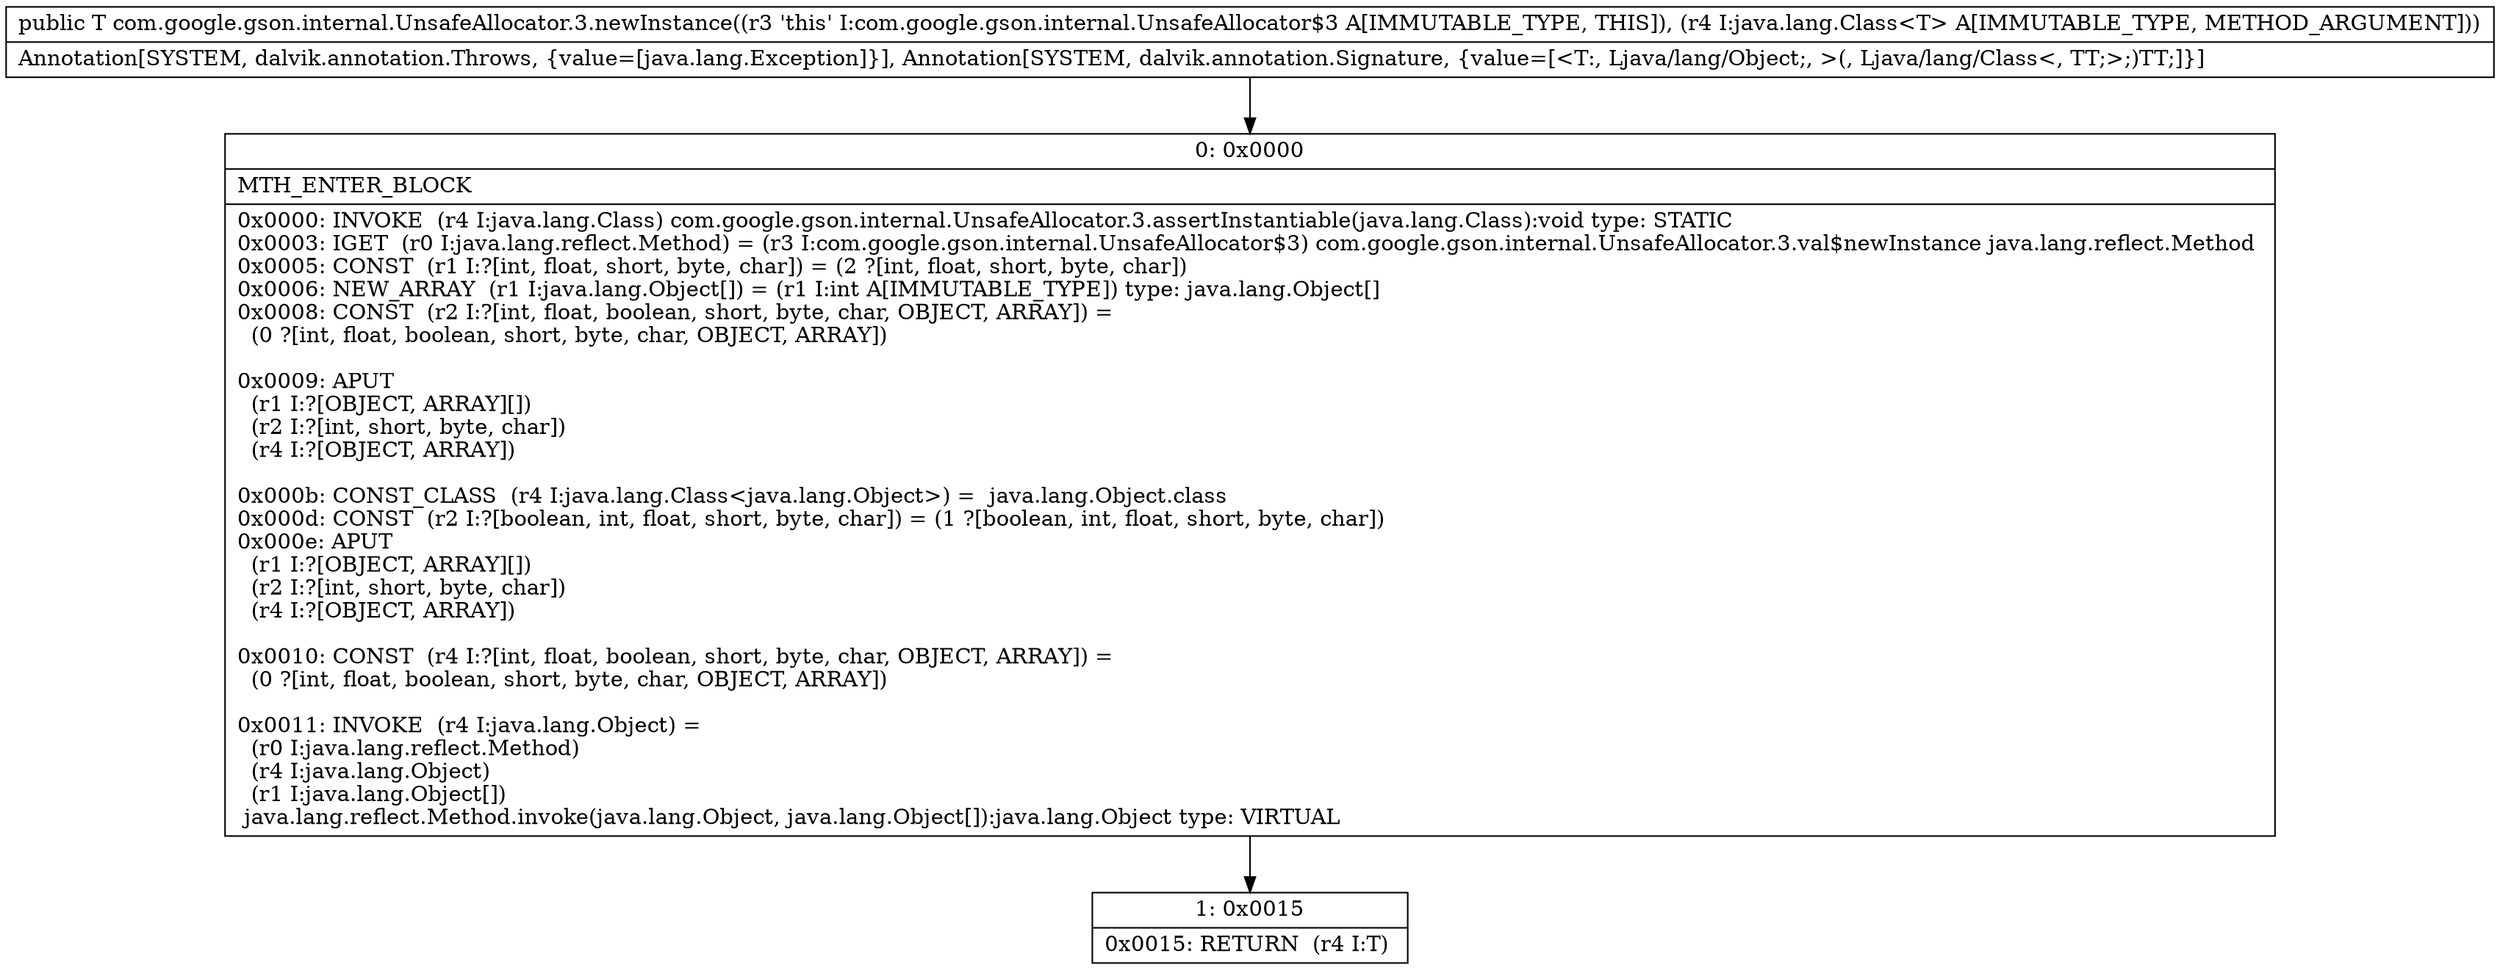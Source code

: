 digraph "CFG forcom.google.gson.internal.UnsafeAllocator.3.newInstance(Ljava\/lang\/Class;)Ljava\/lang\/Object;" {
Node_0 [shape=record,label="{0\:\ 0x0000|MTH_ENTER_BLOCK\l|0x0000: INVOKE  (r4 I:java.lang.Class) com.google.gson.internal.UnsafeAllocator.3.assertInstantiable(java.lang.Class):void type: STATIC \l0x0003: IGET  (r0 I:java.lang.reflect.Method) = (r3 I:com.google.gson.internal.UnsafeAllocator$3) com.google.gson.internal.UnsafeAllocator.3.val$newInstance java.lang.reflect.Method \l0x0005: CONST  (r1 I:?[int, float, short, byte, char]) = (2 ?[int, float, short, byte, char]) \l0x0006: NEW_ARRAY  (r1 I:java.lang.Object[]) = (r1 I:int A[IMMUTABLE_TYPE]) type: java.lang.Object[] \l0x0008: CONST  (r2 I:?[int, float, boolean, short, byte, char, OBJECT, ARRAY]) = \l  (0 ?[int, float, boolean, short, byte, char, OBJECT, ARRAY])\l \l0x0009: APUT  \l  (r1 I:?[OBJECT, ARRAY][])\l  (r2 I:?[int, short, byte, char])\l  (r4 I:?[OBJECT, ARRAY])\l \l0x000b: CONST_CLASS  (r4 I:java.lang.Class\<java.lang.Object\>) =  java.lang.Object.class \l0x000d: CONST  (r2 I:?[boolean, int, float, short, byte, char]) = (1 ?[boolean, int, float, short, byte, char]) \l0x000e: APUT  \l  (r1 I:?[OBJECT, ARRAY][])\l  (r2 I:?[int, short, byte, char])\l  (r4 I:?[OBJECT, ARRAY])\l \l0x0010: CONST  (r4 I:?[int, float, boolean, short, byte, char, OBJECT, ARRAY]) = \l  (0 ?[int, float, boolean, short, byte, char, OBJECT, ARRAY])\l \l0x0011: INVOKE  (r4 I:java.lang.Object) = \l  (r0 I:java.lang.reflect.Method)\l  (r4 I:java.lang.Object)\l  (r1 I:java.lang.Object[])\l java.lang.reflect.Method.invoke(java.lang.Object, java.lang.Object[]):java.lang.Object type: VIRTUAL \l}"];
Node_1 [shape=record,label="{1\:\ 0x0015|0x0015: RETURN  (r4 I:T) \l}"];
MethodNode[shape=record,label="{public T com.google.gson.internal.UnsafeAllocator.3.newInstance((r3 'this' I:com.google.gson.internal.UnsafeAllocator$3 A[IMMUTABLE_TYPE, THIS]), (r4 I:java.lang.Class\<T\> A[IMMUTABLE_TYPE, METHOD_ARGUMENT]))  | Annotation[SYSTEM, dalvik.annotation.Throws, \{value=[java.lang.Exception]\}], Annotation[SYSTEM, dalvik.annotation.Signature, \{value=[\<T:, Ljava\/lang\/Object;, \>(, Ljava\/lang\/Class\<, TT;\>;)TT;]\}]\l}"];
MethodNode -> Node_0;
Node_0 -> Node_1;
}


